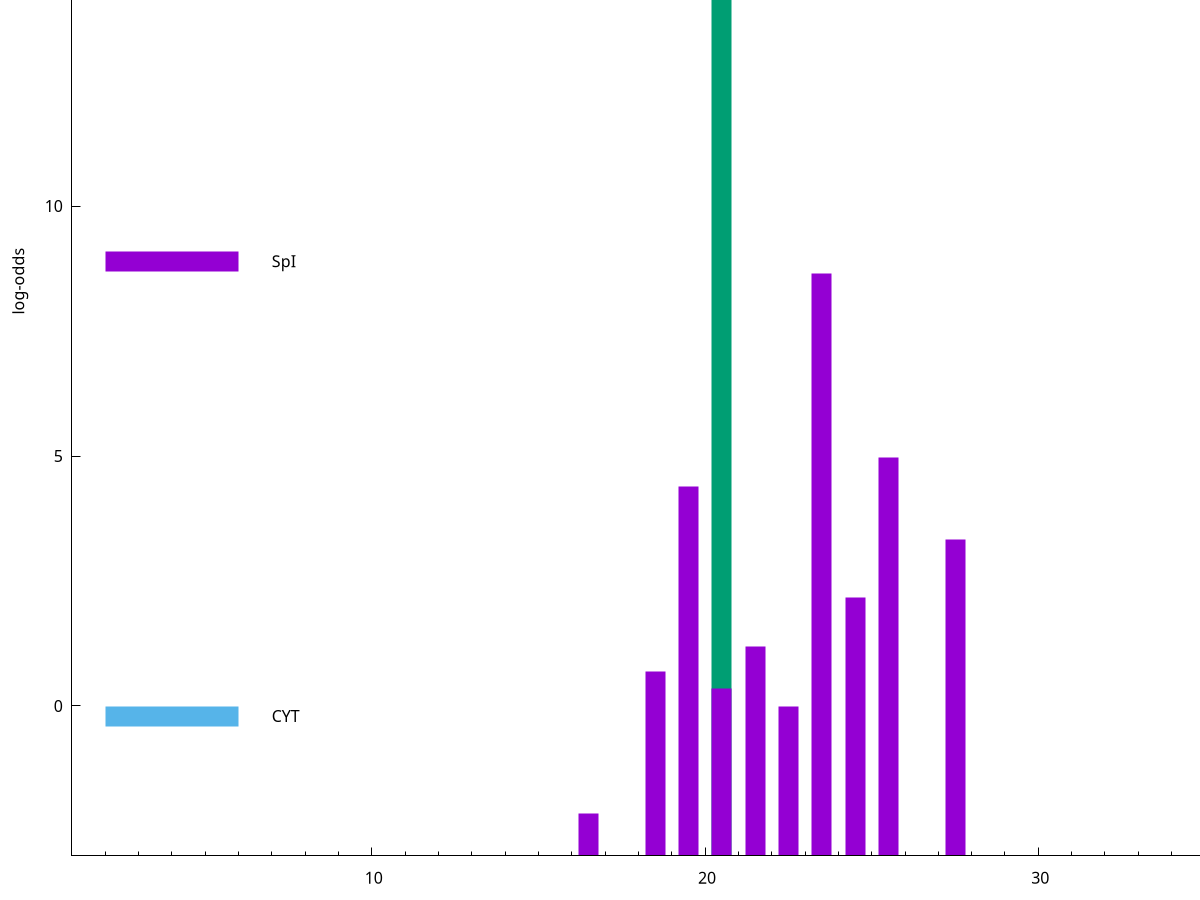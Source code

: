 set title "LipoP predictions for SRR4017825.gff"
set size 2., 1.4
set xrange [1:70] 
set mxtics 10
set yrange [-3:20]
set y2range [0:23]
set ylabel "log-odds"
set term postscript eps color solid "Helvetica" 30
set output "SRR4017825.gff8.eps"
set arrow from 2,16.1284 to 6,16.1284 nohead lt 2 lw 20
set label "SpII" at 7,16.1284
set arrow from 2,8.89829 to 6,8.89829 nohead lt 1 lw 20
set label "SpI" at 7,8.89829
set arrow from 2,-0.200913 to 6,-0.200913 nohead lt 3 lw 20
set label "CYT" at 7,-0.200913
set arrow from 2,16.1284 to 6,16.1284 nohead lt 2 lw 20
set label "SpII" at 7,16.1284
# NOTE: The scores below are the log-odds scores with the threshold
# NOTE: subtracted (a hack to make gnuplot make the histogram all
# NOTE: look nice).
plot "-" axes x1y2 title "" with impulses lt 2 lw 20, "-" axes x1y2 title "" with impulses lt 1 lw 20
20.500000 19.128400
e
23.500000 11.656660
25.500000 7.978530
19.500000 7.383860
27.500000 6.331530
24.500000 5.172710
21.500000 4.196070
18.500000 3.690901
20.500000 3.358466
22.500000 2.996261
16.500000 0.844930
e
exit
